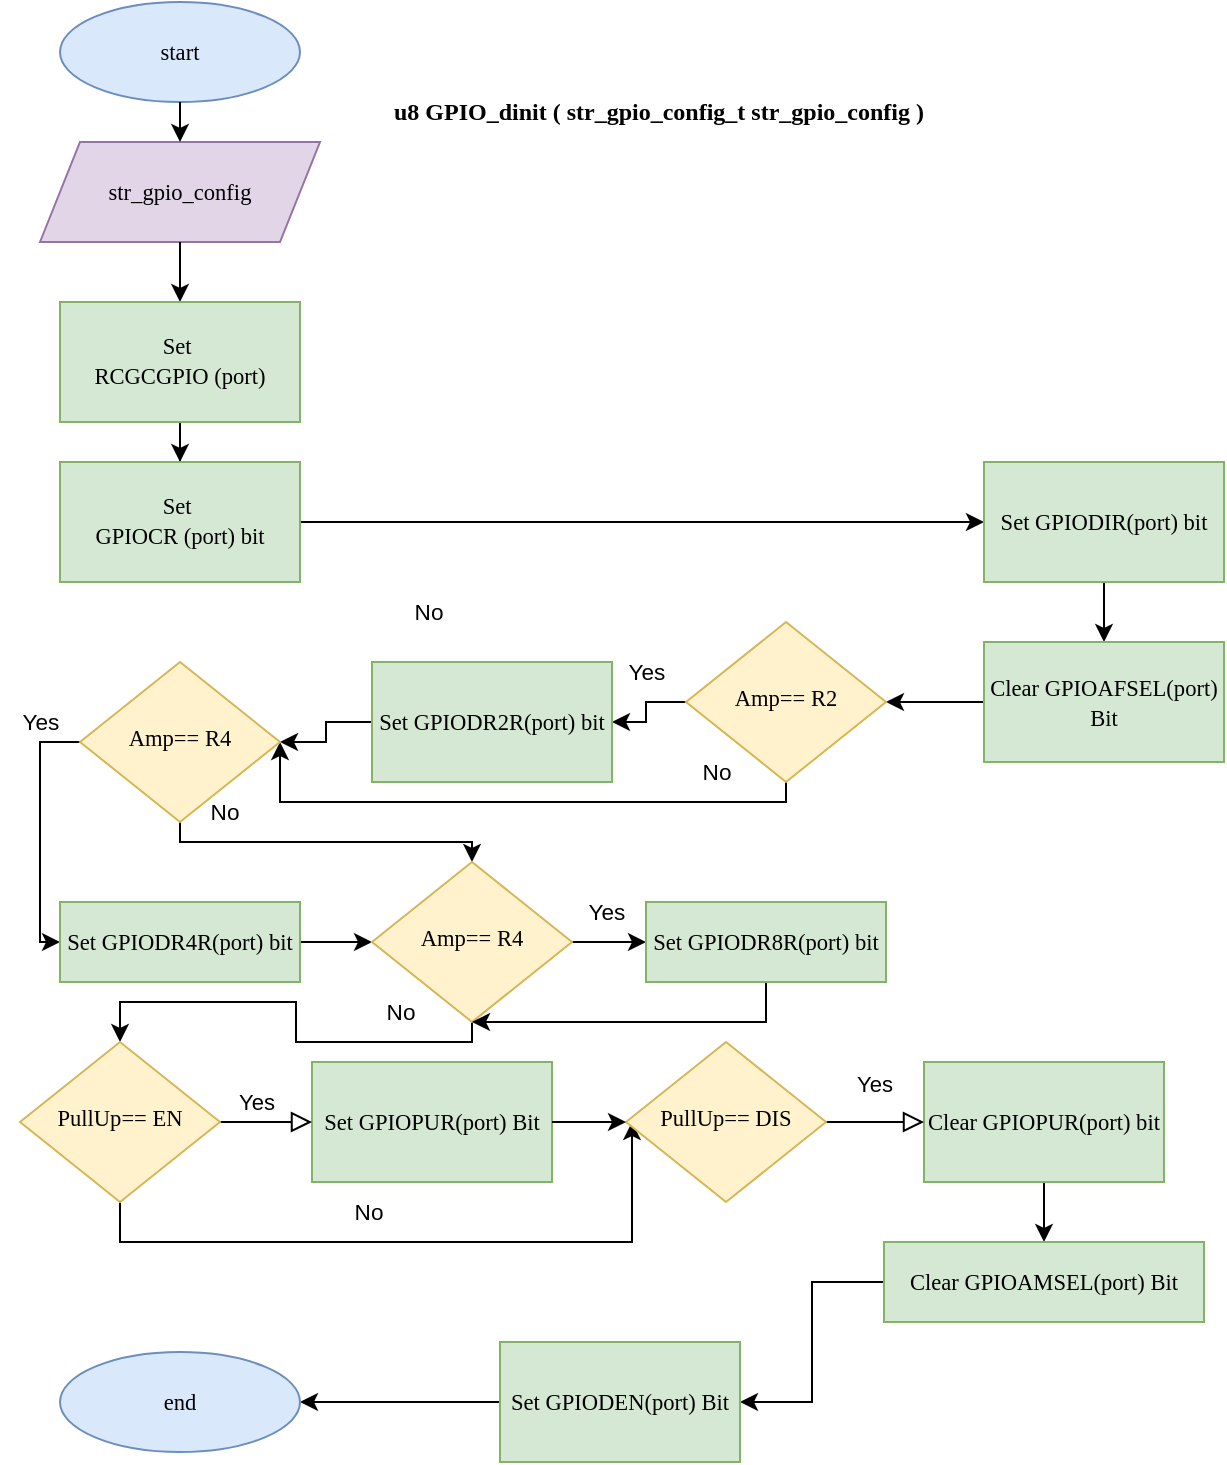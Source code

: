 <mxfile version="21.1.2" type="device">
  <diagram id="C5RBs43oDa-KdzZeNtuy" name="Page-1">
    <mxGraphModel dx="1036" dy="614" grid="1" gridSize="10" guides="1" tooltips="1" connect="1" arrows="1" fold="1" page="1" pageScale="1" pageWidth="827" pageHeight="1169" math="0" shadow="0">
      <root>
        <mxCell id="WIyWlLk6GJQsqaUBKTNV-0" />
        <mxCell id="WIyWlLk6GJQsqaUBKTNV-1" parent="WIyWlLk6GJQsqaUBKTNV-0" />
        <mxCell id="61_WRDxVaNvenf14IvHh-116" value="&lt;font face=&quot;calibri&quot; style=&quot;font-size: 11.29px;&quot;&gt;str_gpio_config&lt;/font&gt;" style="shape=parallelogram;perimeter=parallelogramPerimeter;whiteSpace=wrap;html=1;fixedSize=1;fillColor=#e1d5e7;strokeColor=#9673a6;" parent="WIyWlLk6GJQsqaUBKTNV-1" vertex="1">
          <mxGeometry x="120" y="230" width="140" height="50" as="geometry" />
        </mxCell>
        <mxCell id="61_WRDxVaNvenf14IvHh-118" value="&lt;font style=&quot;font-size: 11.29px;&quot; face=&quot;calibri&quot;&gt;start&lt;/font&gt;" style="ellipse;whiteSpace=wrap;html=1;fillColor=#dae8fc;strokeColor=#6c8ebf;" parent="WIyWlLk6GJQsqaUBKTNV-1" vertex="1">
          <mxGeometry x="130" y="160" width="120" height="50" as="geometry" />
        </mxCell>
        <mxCell id="61_WRDxVaNvenf14IvHh-123" value="" style="endArrow=classic;html=1;rounded=0;exitX=0.5;exitY=1;exitDx=0;exitDy=0;entryX=0.5;entryY=0;entryDx=0;entryDy=0;" parent="WIyWlLk6GJQsqaUBKTNV-1" source="61_WRDxVaNvenf14IvHh-116" target="61_WRDxVaNvenf14IvHh-126" edge="1">
          <mxGeometry width="50" height="50" relative="1" as="geometry">
            <mxPoint x="-220" y="530" as="sourcePoint" />
            <mxPoint x="190" y="370" as="targetPoint" />
          </mxGeometry>
        </mxCell>
        <mxCell id="61_WRDxVaNvenf14IvHh-124" value="" style="endArrow=classic;html=1;rounded=0;exitX=0.5;exitY=1;exitDx=0;exitDy=0;entryX=0.5;entryY=0;entryDx=0;entryDy=0;" parent="WIyWlLk6GJQsqaUBKTNV-1" source="61_WRDxVaNvenf14IvHh-118" target="61_WRDxVaNvenf14IvHh-116" edge="1">
          <mxGeometry width="50" height="50" relative="1" as="geometry">
            <mxPoint x="360" y="410" as="sourcePoint" />
            <mxPoint x="410" y="360" as="targetPoint" />
          </mxGeometry>
        </mxCell>
        <mxCell id="61_WRDxVaNvenf14IvHh-125" value="&lt;font face=&quot;calibri&quot;&gt;&lt;b&gt;u8 GPIO_dinit ( str_gpio_config_t str_gpio_config )&lt;/b&gt;&lt;/font&gt;" style="text;html=1;align=center;verticalAlign=middle;resizable=0;points=[];autosize=1;strokeColor=none;fillColor=none;" parent="WIyWlLk6GJQsqaUBKTNV-1" vertex="1">
          <mxGeometry x="294" y="200" width="270" height="30" as="geometry" />
        </mxCell>
        <mxCell id="61_WRDxVaNvenf14IvHh-128" value="" style="edgeStyle=orthogonalEdgeStyle;rounded=0;orthogonalLoop=1;jettySize=auto;html=1;" parent="WIyWlLk6GJQsqaUBKTNV-1" source="61_WRDxVaNvenf14IvHh-126" target="61_WRDxVaNvenf14IvHh-127" edge="1">
          <mxGeometry relative="1" as="geometry" />
        </mxCell>
        <mxCell id="61_WRDxVaNvenf14IvHh-126" value="&lt;div style=&quot;font-size: 11.29px;&quot;&gt;&lt;font style=&quot;font-size: 11.29px;&quot; face=&quot;calibri&quot;&gt;Set&amp;nbsp;&lt;/font&gt;&lt;/div&gt;&lt;font style=&quot;font-size: 11.29px;&quot; face=&quot;calibri&quot;&gt;&lt;font style=&quot;font-size: 11.29px;&quot;&gt;RCGCGPIO (port)&lt;/font&gt;&lt;br&gt;&lt;/font&gt;" style="rounded=0;whiteSpace=wrap;html=1;fillColor=#d5e8d4;strokeColor=#82b366;" parent="WIyWlLk6GJQsqaUBKTNV-1" vertex="1">
          <mxGeometry x="130" y="310" width="120" height="60" as="geometry" />
        </mxCell>
        <mxCell id="61_WRDxVaNvenf14IvHh-139" value="" style="edgeStyle=orthogonalEdgeStyle;rounded=0;orthogonalLoop=1;jettySize=auto;html=1;entryX=0;entryY=0.5;entryDx=0;entryDy=0;" parent="WIyWlLk6GJQsqaUBKTNV-1" source="61_WRDxVaNvenf14IvHh-127" target="61_WRDxVaNvenf14IvHh-133" edge="1">
          <mxGeometry relative="1" as="geometry">
            <mxPoint x="190" y="480" as="targetPoint" />
          </mxGeometry>
        </mxCell>
        <mxCell id="61_WRDxVaNvenf14IvHh-127" value="&lt;div style=&quot;font-size: 11.29px;&quot;&gt;&lt;font style=&quot;font-size: 11.29px;&quot; face=&quot;calibri&quot;&gt;Set&amp;nbsp;&lt;/font&gt;&lt;/div&gt;&lt;font style=&quot;font-size: 11.29px;&quot; face=&quot;calibri&quot;&gt;&lt;font style=&quot;font-size: 11.29px;&quot;&gt;GPIOCR (port) bit&lt;/font&gt;&lt;br&gt;&lt;/font&gt;" style="rounded=0;whiteSpace=wrap;html=1;fillColor=#d5e8d4;strokeColor=#82b366;" parent="WIyWlLk6GJQsqaUBKTNV-1" vertex="1">
          <mxGeometry x="130" y="390" width="120" height="60" as="geometry" />
        </mxCell>
        <mxCell id="61_WRDxVaNvenf14IvHh-141" value="" style="edgeStyle=orthogonalEdgeStyle;rounded=0;orthogonalLoop=1;jettySize=auto;html=1;" parent="WIyWlLk6GJQsqaUBKTNV-1" source="61_WRDxVaNvenf14IvHh-133" target="61_WRDxVaNvenf14IvHh-140" edge="1">
          <mxGeometry relative="1" as="geometry" />
        </mxCell>
        <mxCell id="61_WRDxVaNvenf14IvHh-133" value="&lt;div style=&quot;&quot;&gt;&lt;font style=&quot;font-size: 11.29px;&quot; face=&quot;calibri&quot;&gt;Set GPIODIR(port) bit&lt;/font&gt;&lt;br&gt;&lt;/div&gt;" style="rounded=0;whiteSpace=wrap;html=1;fillColor=#d5e8d4;strokeColor=#82b366;" parent="WIyWlLk6GJQsqaUBKTNV-1" vertex="1">
          <mxGeometry x="592" y="390" width="120" height="60" as="geometry" />
        </mxCell>
        <mxCell id="61_WRDxVaNvenf14IvHh-138" value="&lt;font style=&quot;font-size: 11.29px;&quot;&gt;No&lt;/font&gt;" style="text;html=1;align=center;verticalAlign=middle;resizable=0;points=[];autosize=1;strokeColor=none;fillColor=none;" parent="WIyWlLk6GJQsqaUBKTNV-1" vertex="1">
          <mxGeometry x="294" y="450" width="40" height="30" as="geometry" />
        </mxCell>
        <mxCell id="61_WRDxVaNvenf14IvHh-143" value="" style="edgeStyle=orthogonalEdgeStyle;rounded=0;orthogonalLoop=1;jettySize=auto;html=1;" parent="WIyWlLk6GJQsqaUBKTNV-1" source="61_WRDxVaNvenf14IvHh-140" target="61_WRDxVaNvenf14IvHh-142" edge="1">
          <mxGeometry relative="1" as="geometry" />
        </mxCell>
        <mxCell id="61_WRDxVaNvenf14IvHh-140" value="&lt;div style=&quot;&quot;&gt;&lt;font style=&quot;font-size: 11.29px;&quot; face=&quot;calibri&quot;&gt;Clear GPIOAFSEL(port) Bit&lt;/font&gt;&lt;/div&gt;" style="rounded=0;whiteSpace=wrap;html=1;fillColor=#d5e8d4;strokeColor=#82b366;" parent="WIyWlLk6GJQsqaUBKTNV-1" vertex="1">
          <mxGeometry x="592" y="480" width="120" height="60" as="geometry" />
        </mxCell>
        <mxCell id="61_WRDxVaNvenf14IvHh-145" style="edgeStyle=orthogonalEdgeStyle;rounded=0;orthogonalLoop=1;jettySize=auto;html=1;entryX=1;entryY=0.5;entryDx=0;entryDy=0;" parent="WIyWlLk6GJQsqaUBKTNV-1" source="61_WRDxVaNvenf14IvHh-142" target="61_WRDxVaNvenf14IvHh-144" edge="1">
          <mxGeometry relative="1" as="geometry" />
        </mxCell>
        <mxCell id="61_WRDxVaNvenf14IvHh-150" style="edgeStyle=orthogonalEdgeStyle;rounded=0;orthogonalLoop=1;jettySize=auto;html=1;exitX=0.5;exitY=1;exitDx=0;exitDy=0;entryX=1;entryY=0.5;entryDx=0;entryDy=0;" parent="WIyWlLk6GJQsqaUBKTNV-1" source="61_WRDxVaNvenf14IvHh-142" target="61_WRDxVaNvenf14IvHh-147" edge="1">
          <mxGeometry relative="1" as="geometry">
            <mxPoint x="240" y="590" as="targetPoint" />
            <Array as="points">
              <mxPoint x="493" y="560" />
              <mxPoint x="240" y="560" />
            </Array>
          </mxGeometry>
        </mxCell>
        <mxCell id="61_WRDxVaNvenf14IvHh-142" value="&lt;font face=&quot;calibri&quot; style=&quot;font-size: 11.29px;&quot;&gt;Amp== R2&lt;/font&gt;" style="rhombus;whiteSpace=wrap;html=1;shadow=0;fontFamily=Helvetica;fontSize=12;align=center;strokeWidth=1;spacing=6;spacingTop=-4;fillColor=#fff2cc;strokeColor=#d6b656;" parent="WIyWlLk6GJQsqaUBKTNV-1" vertex="1">
          <mxGeometry x="443" y="470" width="100" height="80" as="geometry" />
        </mxCell>
        <mxCell id="61_WRDxVaNvenf14IvHh-148" style="edgeStyle=orthogonalEdgeStyle;rounded=0;orthogonalLoop=1;jettySize=auto;html=1;entryX=1;entryY=0.5;entryDx=0;entryDy=0;" parent="WIyWlLk6GJQsqaUBKTNV-1" source="61_WRDxVaNvenf14IvHh-144" target="61_WRDxVaNvenf14IvHh-147" edge="1">
          <mxGeometry relative="1" as="geometry" />
        </mxCell>
        <mxCell id="61_WRDxVaNvenf14IvHh-144" value="&lt;div style=&quot;&quot;&gt;&lt;font style=&quot;font-size: 11.29px;&quot; face=&quot;calibri&quot;&gt;Set GPIODR2R(port) bit&lt;/font&gt;&lt;br&gt;&lt;/div&gt;" style="rounded=0;whiteSpace=wrap;html=1;fillColor=#d5e8d4;strokeColor=#82b366;" parent="WIyWlLk6GJQsqaUBKTNV-1" vertex="1">
          <mxGeometry x="286" y="490" width="120" height="60" as="geometry" />
        </mxCell>
        <mxCell id="61_WRDxVaNvenf14IvHh-146" value="&lt;font style=&quot;font-size: 11.29px;&quot;&gt;Yes&lt;/font&gt;" style="text;html=1;align=center;verticalAlign=middle;resizable=0;points=[];autosize=1;strokeColor=none;fillColor=none;" parent="WIyWlLk6GJQsqaUBKTNV-1" vertex="1">
          <mxGeometry x="403" y="480" width="40" height="30" as="geometry" />
        </mxCell>
        <mxCell id="61_WRDxVaNvenf14IvHh-154" style="edgeStyle=orthogonalEdgeStyle;rounded=0;orthogonalLoop=1;jettySize=auto;html=1;exitX=0;exitY=0.5;exitDx=0;exitDy=0;entryX=0;entryY=0.5;entryDx=0;entryDy=0;" parent="WIyWlLk6GJQsqaUBKTNV-1" source="61_WRDxVaNvenf14IvHh-147" target="61_WRDxVaNvenf14IvHh-152" edge="1">
          <mxGeometry relative="1" as="geometry" />
        </mxCell>
        <mxCell id="61_WRDxVaNvenf14IvHh-157" style="edgeStyle=orthogonalEdgeStyle;rounded=0;orthogonalLoop=1;jettySize=auto;html=1;" parent="WIyWlLk6GJQsqaUBKTNV-1" source="61_WRDxVaNvenf14IvHh-147" target="61_WRDxVaNvenf14IvHh-155" edge="1">
          <mxGeometry relative="1" as="geometry">
            <Array as="points">
              <mxPoint x="190" y="580" />
              <mxPoint x="336" y="580" />
            </Array>
          </mxGeometry>
        </mxCell>
        <mxCell id="61_WRDxVaNvenf14IvHh-147" value="&lt;font face=&quot;calibri&quot; style=&quot;font-size: 11.29px;&quot;&gt;Amp== R4&lt;/font&gt;" style="rhombus;whiteSpace=wrap;html=1;shadow=0;fontFamily=Helvetica;fontSize=12;align=center;strokeWidth=1;spacing=6;spacingTop=-4;fillColor=#fff2cc;strokeColor=#d6b656;" parent="WIyWlLk6GJQsqaUBKTNV-1" vertex="1">
          <mxGeometry x="140" y="490" width="100" height="80" as="geometry" />
        </mxCell>
        <mxCell id="61_WRDxVaNvenf14IvHh-151" value="&lt;font style=&quot;font-size: 11.29px;&quot;&gt;No&lt;/font&gt;" style="text;html=1;align=center;verticalAlign=middle;resizable=0;points=[];autosize=1;strokeColor=none;fillColor=none;" parent="WIyWlLk6GJQsqaUBKTNV-1" vertex="1">
          <mxGeometry x="438" y="530" width="40" height="30" as="geometry" />
        </mxCell>
        <mxCell id="61_WRDxVaNvenf14IvHh-156" value="" style="edgeStyle=orthogonalEdgeStyle;rounded=0;orthogonalLoop=1;jettySize=auto;html=1;" parent="WIyWlLk6GJQsqaUBKTNV-1" source="61_WRDxVaNvenf14IvHh-152" target="61_WRDxVaNvenf14IvHh-155" edge="1">
          <mxGeometry relative="1" as="geometry" />
        </mxCell>
        <mxCell id="61_WRDxVaNvenf14IvHh-152" value="&lt;div style=&quot;&quot;&gt;&lt;font style=&quot;font-size: 11.29px;&quot; face=&quot;calibri&quot;&gt;Set GPIODR4R(port) bit&lt;/font&gt;&lt;br&gt;&lt;/div&gt;" style="rounded=0;whiteSpace=wrap;html=1;fillColor=#d5e8d4;strokeColor=#82b366;" parent="WIyWlLk6GJQsqaUBKTNV-1" vertex="1">
          <mxGeometry x="130" y="610" width="120" height="40" as="geometry" />
        </mxCell>
        <mxCell id="61_WRDxVaNvenf14IvHh-161" value="" style="edgeStyle=orthogonalEdgeStyle;rounded=0;orthogonalLoop=1;jettySize=auto;html=1;" parent="WIyWlLk6GJQsqaUBKTNV-1" source="61_WRDxVaNvenf14IvHh-155" target="61_WRDxVaNvenf14IvHh-160" edge="1">
          <mxGeometry relative="1" as="geometry" />
        </mxCell>
        <mxCell id="61_WRDxVaNvenf14IvHh-173" style="edgeStyle=orthogonalEdgeStyle;rounded=0;orthogonalLoop=1;jettySize=auto;html=1;exitX=0.5;exitY=1;exitDx=0;exitDy=0;entryX=0.5;entryY=0;entryDx=0;entryDy=0;" parent="WIyWlLk6GJQsqaUBKTNV-1" source="61_WRDxVaNvenf14IvHh-155" target="61_WRDxVaNvenf14IvHh-166" edge="1">
          <mxGeometry relative="1" as="geometry">
            <Array as="points">
              <mxPoint x="336" y="680" />
              <mxPoint x="248" y="680" />
              <mxPoint x="248" y="660" />
              <mxPoint x="160" y="660" />
            </Array>
          </mxGeometry>
        </mxCell>
        <mxCell id="61_WRDxVaNvenf14IvHh-155" value="&lt;font face=&quot;calibri&quot; style=&quot;font-size: 11.29px;&quot;&gt;Amp== R4&lt;/font&gt;" style="rhombus;whiteSpace=wrap;html=1;shadow=0;fontFamily=Helvetica;fontSize=12;align=center;strokeWidth=1;spacing=6;spacingTop=-4;fillColor=#fff2cc;strokeColor=#d6b656;" parent="WIyWlLk6GJQsqaUBKTNV-1" vertex="1">
          <mxGeometry x="286" y="590" width="100" height="80" as="geometry" />
        </mxCell>
        <mxCell id="61_WRDxVaNvenf14IvHh-158" value="&lt;font style=&quot;font-size: 11.29px;&quot;&gt;No&lt;/font&gt;" style="text;html=1;align=center;verticalAlign=middle;resizable=0;points=[];autosize=1;strokeColor=none;fillColor=none;" parent="WIyWlLk6GJQsqaUBKTNV-1" vertex="1">
          <mxGeometry x="192" y="550" width="40" height="30" as="geometry" />
        </mxCell>
        <mxCell id="61_WRDxVaNvenf14IvHh-159" value="&lt;font style=&quot;font-size: 11.29px;&quot;&gt;Yes&lt;/font&gt;" style="text;html=1;align=center;verticalAlign=middle;resizable=0;points=[];autosize=1;strokeColor=none;fillColor=none;" parent="WIyWlLk6GJQsqaUBKTNV-1" vertex="1">
          <mxGeometry x="100" y="505" width="40" height="30" as="geometry" />
        </mxCell>
        <mxCell id="61_WRDxVaNvenf14IvHh-175" style="edgeStyle=orthogonalEdgeStyle;rounded=0;orthogonalLoop=1;jettySize=auto;html=1;exitX=0.5;exitY=1;exitDx=0;exitDy=0;entryX=0.5;entryY=1;entryDx=0;entryDy=0;" parent="WIyWlLk6GJQsqaUBKTNV-1" source="61_WRDxVaNvenf14IvHh-160" target="61_WRDxVaNvenf14IvHh-155" edge="1">
          <mxGeometry relative="1" as="geometry">
            <mxPoint x="340.0" y="680" as="targetPoint" />
            <Array as="points">
              <mxPoint x="483" y="670" />
            </Array>
          </mxGeometry>
        </mxCell>
        <mxCell id="61_WRDxVaNvenf14IvHh-160" value="&lt;div style=&quot;&quot;&gt;&lt;font style=&quot;font-size: 11.29px;&quot; face=&quot;calibri&quot;&gt;Set GPIODR8R(port) bit&lt;/font&gt;&lt;br&gt;&lt;/div&gt;" style="rounded=0;whiteSpace=wrap;html=1;fillColor=#d5e8d4;strokeColor=#82b366;" parent="WIyWlLk6GJQsqaUBKTNV-1" vertex="1">
          <mxGeometry x="423" y="610" width="120" height="40" as="geometry" />
        </mxCell>
        <mxCell id="61_WRDxVaNvenf14IvHh-162" value="&lt;font style=&quot;font-size: 11.29px;&quot;&gt;Yes&lt;/font&gt;" style="text;html=1;align=center;verticalAlign=middle;resizable=0;points=[];autosize=1;strokeColor=none;fillColor=none;" parent="WIyWlLk6GJQsqaUBKTNV-1" vertex="1">
          <mxGeometry x="383" y="600" width="40" height="30" as="geometry" />
        </mxCell>
        <mxCell id="61_WRDxVaNvenf14IvHh-163" value="&lt;div style=&quot;&quot;&gt;&lt;font style=&quot;font-size: 11.29px;&quot; face=&quot;calibri&quot;&gt;Set GPIOPUR(port) Bit&lt;/font&gt;&lt;/div&gt;" style="rounded=0;whiteSpace=wrap;html=1;fillColor=#d5e8d4;strokeColor=#82b366;" parent="WIyWlLk6GJQsqaUBKTNV-1" vertex="1">
          <mxGeometry x="256" y="690" width="120" height="60" as="geometry" />
        </mxCell>
        <mxCell id="61_WRDxVaNvenf14IvHh-164" value="" style="endArrow=classic;html=1;rounded=0;exitX=0.5;exitY=1;exitDx=0;exitDy=0;" parent="WIyWlLk6GJQsqaUBKTNV-1" source="61_WRDxVaNvenf14IvHh-166" edge="1">
          <mxGeometry width="50" height="50" relative="1" as="geometry">
            <mxPoint x="156" y="770" as="sourcePoint" />
            <mxPoint x="416" y="720" as="targetPoint" />
            <Array as="points">
              <mxPoint x="160" y="780" />
              <mxPoint x="236" y="780" />
              <mxPoint x="340" y="780" />
              <mxPoint x="416" y="780" />
            </Array>
          </mxGeometry>
        </mxCell>
        <mxCell id="61_WRDxVaNvenf14IvHh-165" value="Yes" style="rounded=0;html=1;jettySize=auto;orthogonalLoop=1;fontSize=11;endArrow=block;endFill=0;endSize=8;strokeWidth=1;shadow=0;labelBackgroundColor=none;edgeStyle=orthogonalEdgeStyle;exitX=1;exitY=0.5;exitDx=0;exitDy=0;" parent="WIyWlLk6GJQsqaUBKTNV-1" source="61_WRDxVaNvenf14IvHh-166" edge="1">
          <mxGeometry x="-0.217" y="10" relative="1" as="geometry">
            <mxPoint as="offset" />
            <mxPoint x="256" y="720" as="targetPoint" />
          </mxGeometry>
        </mxCell>
        <mxCell id="61_WRDxVaNvenf14IvHh-166" value="&lt;font face=&quot;calibri&quot; style=&quot;font-size: 11.29px;&quot;&gt;PullUp== EN&lt;/font&gt;" style="rhombus;whiteSpace=wrap;html=1;shadow=0;fontFamily=Helvetica;fontSize=12;align=center;strokeWidth=1;spacing=6;spacingTop=-4;fillColor=#fff2cc;strokeColor=#d6b656;" parent="WIyWlLk6GJQsqaUBKTNV-1" vertex="1">
          <mxGeometry x="110" y="680" width="100" height="80" as="geometry" />
        </mxCell>
        <mxCell id="61_WRDxVaNvenf14IvHh-167" value="" style="edgeStyle=orthogonalEdgeStyle;rounded=0;orthogonalLoop=1;jettySize=auto;html=1;entryX=0.5;entryY=0;entryDx=0;entryDy=0;" parent="WIyWlLk6GJQsqaUBKTNV-1" source="61_WRDxVaNvenf14IvHh-168" target="61_WRDxVaNvenf14IvHh-176" edge="1">
          <mxGeometry relative="1" as="geometry">
            <mxPoint x="622" y="780" as="targetPoint" />
          </mxGeometry>
        </mxCell>
        <mxCell id="61_WRDxVaNvenf14IvHh-168" value="&lt;div style=&quot;&quot;&gt;&lt;font style=&quot;font-size: 11.29px;&quot; face=&quot;calibri&quot;&gt;Clear GPIOPUR(port) bit&lt;/font&gt;&lt;br&gt;&lt;/div&gt;" style="rounded=0;whiteSpace=wrap;html=1;fillColor=#d5e8d4;strokeColor=#82b366;" parent="WIyWlLk6GJQsqaUBKTNV-1" vertex="1">
          <mxGeometry x="562" y="690" width="120" height="60" as="geometry" />
        </mxCell>
        <mxCell id="61_WRDxVaNvenf14IvHh-169" value="Yes" style="rounded=0;html=1;jettySize=auto;orthogonalLoop=1;fontSize=11;endArrow=block;endFill=0;endSize=8;strokeWidth=1;shadow=0;labelBackgroundColor=none;edgeStyle=orthogonalEdgeStyle;exitX=1;exitY=0.5;exitDx=0;exitDy=0;" parent="WIyWlLk6GJQsqaUBKTNV-1" source="61_WRDxVaNvenf14IvHh-170" edge="1">
          <mxGeometry y="20" relative="1" as="geometry">
            <mxPoint as="offset" />
            <mxPoint x="562" y="720" as="targetPoint" />
          </mxGeometry>
        </mxCell>
        <mxCell id="61_WRDxVaNvenf14IvHh-170" value="&lt;font face=&quot;calibri&quot; style=&quot;font-size: 11.29px;&quot;&gt;PullUp== DIS&lt;/font&gt;" style="rhombus;whiteSpace=wrap;html=1;shadow=0;fontFamily=Helvetica;fontSize=12;align=center;strokeWidth=1;spacing=6;spacingTop=-4;fillColor=#fff2cc;strokeColor=#d6b656;" parent="WIyWlLk6GJQsqaUBKTNV-1" vertex="1">
          <mxGeometry x="413" y="680" width="100" height="80" as="geometry" />
        </mxCell>
        <mxCell id="61_WRDxVaNvenf14IvHh-171" value="" style="endArrow=classic;html=1;rounded=0;entryX=0;entryY=0.5;entryDx=0;entryDy=0;exitX=1;exitY=0.5;exitDx=0;exitDy=0;" parent="WIyWlLk6GJQsqaUBKTNV-1" source="61_WRDxVaNvenf14IvHh-163" target="61_WRDxVaNvenf14IvHh-170" edge="1">
          <mxGeometry width="50" height="50" relative="1" as="geometry">
            <mxPoint x="316" y="760" as="sourcePoint" />
            <mxPoint x="366" y="710" as="targetPoint" />
          </mxGeometry>
        </mxCell>
        <mxCell id="61_WRDxVaNvenf14IvHh-172" value="&lt;font style=&quot;font-size: 11.29px;&quot;&gt;No&lt;/font&gt;" style="text;html=1;align=center;verticalAlign=middle;resizable=0;points=[];autosize=1;strokeColor=none;fillColor=none;" parent="WIyWlLk6GJQsqaUBKTNV-1" vertex="1">
          <mxGeometry x="264" y="750" width="40" height="30" as="geometry" />
        </mxCell>
        <mxCell id="61_WRDxVaNvenf14IvHh-174" value="&lt;font style=&quot;font-size: 11.29px;&quot;&gt;No&lt;/font&gt;" style="text;html=1;align=center;verticalAlign=middle;resizable=0;points=[];autosize=1;strokeColor=none;fillColor=none;" parent="WIyWlLk6GJQsqaUBKTNV-1" vertex="1">
          <mxGeometry x="280" y="650" width="40" height="30" as="geometry" />
        </mxCell>
        <mxCell id="61_WRDxVaNvenf14IvHh-179" style="edgeStyle=orthogonalEdgeStyle;rounded=0;orthogonalLoop=1;jettySize=auto;html=1;entryX=1;entryY=0.5;entryDx=0;entryDy=0;" parent="WIyWlLk6GJQsqaUBKTNV-1" source="61_WRDxVaNvenf14IvHh-176" target="61_WRDxVaNvenf14IvHh-178" edge="1">
          <mxGeometry relative="1" as="geometry" />
        </mxCell>
        <mxCell id="61_WRDxVaNvenf14IvHh-176" value="&lt;div style=&quot;&quot;&gt;&lt;font style=&quot;font-size: 11.29px;&quot; face=&quot;calibri&quot;&gt;Clear GPIOAMSEL(port) Bit&lt;/font&gt;&lt;/div&gt;" style="rounded=0;whiteSpace=wrap;html=1;fillColor=#d5e8d4;strokeColor=#82b366;" parent="WIyWlLk6GJQsqaUBKTNV-1" vertex="1">
          <mxGeometry x="542" y="780" width="160" height="40" as="geometry" />
        </mxCell>
        <mxCell id="61_WRDxVaNvenf14IvHh-181" value="" style="edgeStyle=orthogonalEdgeStyle;rounded=0;orthogonalLoop=1;jettySize=auto;html=1;" parent="WIyWlLk6GJQsqaUBKTNV-1" source="61_WRDxVaNvenf14IvHh-178" target="61_WRDxVaNvenf14IvHh-180" edge="1">
          <mxGeometry relative="1" as="geometry" />
        </mxCell>
        <mxCell id="61_WRDxVaNvenf14IvHh-178" value="&lt;div style=&quot;&quot;&gt;&lt;font style=&quot;font-size: 11.29px;&quot; face=&quot;calibri&quot;&gt;Set GPIODEN(port) Bit&lt;/font&gt;&lt;/div&gt;" style="rounded=0;whiteSpace=wrap;html=1;fillColor=#d5e8d4;strokeColor=#82b366;" parent="WIyWlLk6GJQsqaUBKTNV-1" vertex="1">
          <mxGeometry x="350" y="830" width="120" height="60" as="geometry" />
        </mxCell>
        <mxCell id="61_WRDxVaNvenf14IvHh-180" value="&lt;font style=&quot;font-size: 11.29px;&quot; face=&quot;calibri&quot;&gt;end&lt;/font&gt;" style="ellipse;whiteSpace=wrap;html=1;fillColor=#dae8fc;strokeColor=#6c8ebf;" parent="WIyWlLk6GJQsqaUBKTNV-1" vertex="1">
          <mxGeometry x="130" y="835" width="120" height="50" as="geometry" />
        </mxCell>
      </root>
    </mxGraphModel>
  </diagram>
</mxfile>
